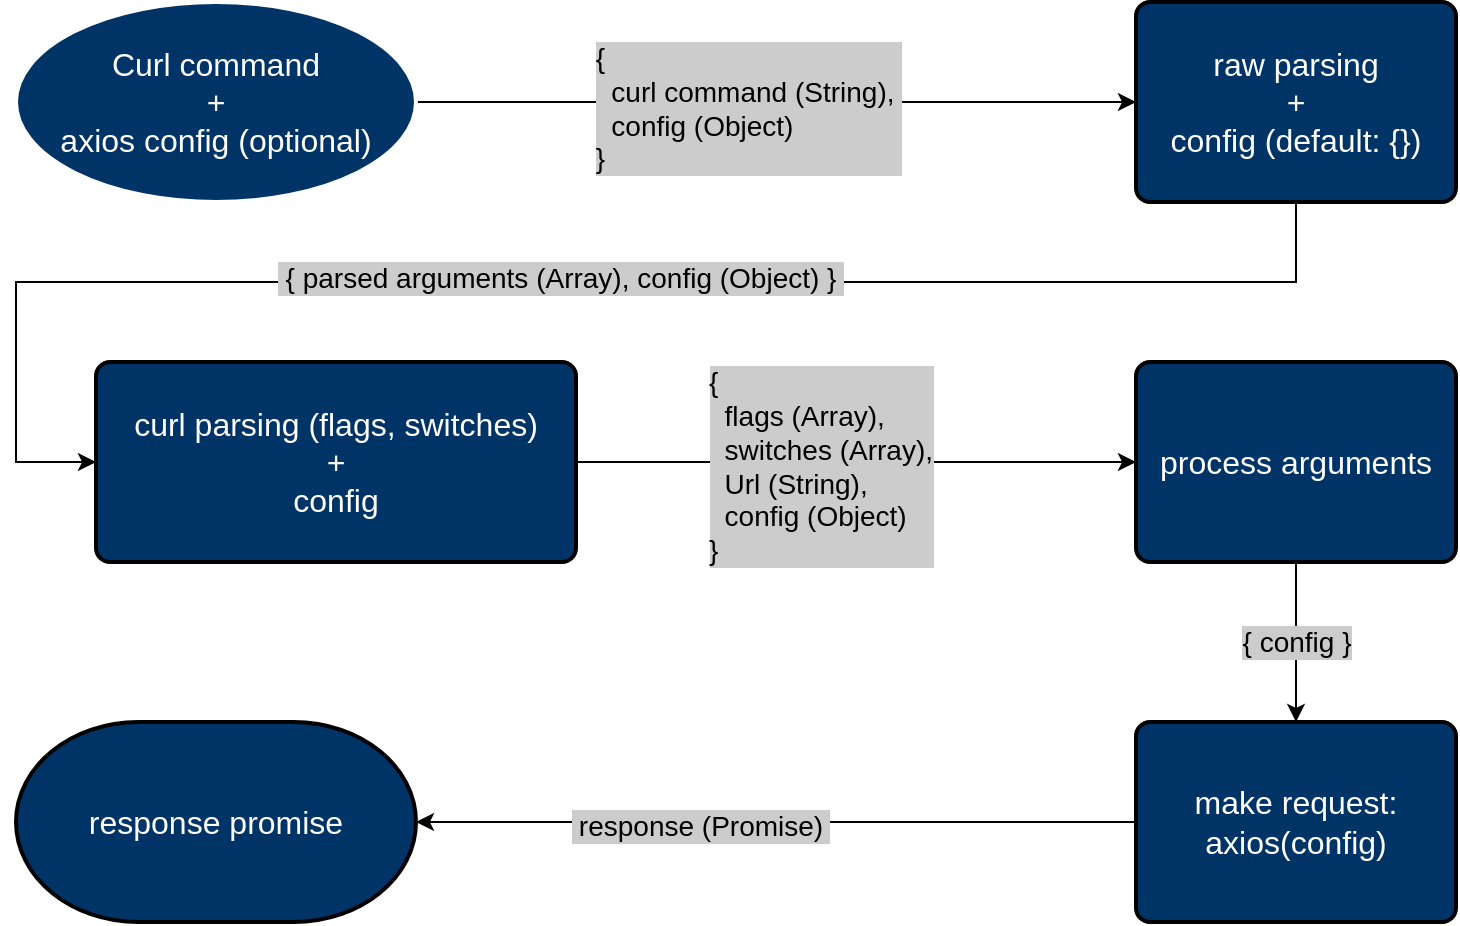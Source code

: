 <mxfile version="10.7.7" type="device"><diagram id="Cbgfg7jI--UiIqL_Xu8Z" name="Page-1"><mxGraphModel dx="775" dy="571" grid="1" gridSize="10" guides="1" tooltips="1" connect="1" arrows="1" fold="1" page="1" pageScale="1" pageWidth="827" pageHeight="583" math="0" shadow="0"><root><mxCell id="0"/><mxCell id="1" parent="0"/><mxCell id="VuAZotF6iuwUzJV1BG5q-3" value="" style="edgeStyle=orthogonalEdgeStyle;rounded=0;orthogonalLoop=1;jettySize=auto;html=1;" parent="1" source="VuAZotF6iuwUzJV1BG5q-1" target="VuAZotF6iuwUzJV1BG5q-2" edge="1"><mxGeometry relative="1" as="geometry"/></mxCell><mxCell id="VuAZotF6iuwUzJV1BG5q-7" value="&lt;div style=&quot;text-align: left&quot;&gt;&lt;span style=&quot;font-size: 14px&quot;&gt;{&amp;nbsp;&lt;/span&gt;&lt;/div&gt;&lt;font style=&quot;font-size: 14px&quot;&gt;&lt;div style=&quot;text-align: left&quot;&gt;&amp;nbsp; curl command (String),&amp;nbsp;&lt;/div&gt;&lt;div style=&quot;text-align: left&quot;&gt;&amp;nbsp; config (Object)&lt;/div&gt;&lt;div style=&quot;text-align: left&quot;&gt;}&amp;nbsp;&lt;/div&gt;&lt;/font&gt;" style="text;html=1;resizable=0;points=[];align=center;verticalAlign=middle;labelBackgroundColor=#CCCCCC;fillColor=#CCCCCC;" parent="VuAZotF6iuwUzJV1BG5q-3" vertex="1" connectable="0"><mxGeometry x="-0.078" y="-3" relative="1" as="geometry"><mxPoint as="offset"/></mxGeometry></mxCell><mxCell id="VuAZotF6iuwUzJV1BG5q-1" value="&lt;font style=&quot;font-size: 16px&quot; color=&quot;#ffffff&quot;&gt;Curl command&lt;br&gt;+&lt;br&gt;axios config (optional)&lt;/font&gt;&lt;br&gt;" style="strokeWidth=2;html=1;shape=mxgraph.flowchart.start_2;whiteSpace=wrap;fillColor=#003366;strokeColor=#FFFFFF;" parent="1" vertex="1"><mxGeometry x="40" y="60" width="200" height="100" as="geometry"/></mxCell><mxCell id="VuAZotF6iuwUzJV1BG5q-16" value="" style="edgeStyle=orthogonalEdgeStyle;rounded=0;orthogonalLoop=1;jettySize=auto;html=1;entryX=0;entryY=0.5;entryDx=0;entryDy=0;" parent="1" source="VuAZotF6iuwUzJV1BG5q-2" target="VuAZotF6iuwUzJV1BG5q-4" edge="1"><mxGeometry relative="1" as="geometry"><Array as="points"><mxPoint x="680" y="200"/><mxPoint x="40" y="200"/><mxPoint x="40" y="290"/></Array></mxGeometry></mxCell><mxCell id="VuAZotF6iuwUzJV1BG5q-17" value="&lt;span&gt;&lt;font style=&quot;font-size: 14px&quot;&gt;&amp;nbsp;{ parsed arguments (Array), config (Object) }&amp;nbsp;&lt;/font&gt;&lt;/span&gt;" style="text;html=1;resizable=0;points=[];align=center;verticalAlign=middle;labelBackgroundColor=#CCCCCC;fillColor=#CCCCCC;" parent="VuAZotF6iuwUzJV1BG5q-16" vertex="1" connectable="0"><mxGeometry x="0.007" y="-2" relative="1" as="geometry"><mxPoint as="offset"/></mxGeometry></mxCell><mxCell id="VuAZotF6iuwUzJV1BG5q-2" value="&lt;font style=&quot;font-size: 16px&quot; color=&quot;#ffffff&quot;&gt;raw parsing&lt;br&gt;+&lt;br&gt;config (default: {})&lt;/font&gt;&lt;br&gt;" style="rounded=1;whiteSpace=wrap;html=1;absoluteArcSize=1;arcSize=14;strokeWidth=2;fillColor=#003366;" parent="1" vertex="1"><mxGeometry x="600" y="60" width="160" height="100" as="geometry"/></mxCell><mxCell id="VuAZotF6iuwUzJV1BG5q-11" value="" style="edgeStyle=orthogonalEdgeStyle;rounded=0;orthogonalLoop=1;jettySize=auto;html=1;entryX=0;entryY=0.5;entryDx=0;entryDy=0;" parent="1" source="VuAZotF6iuwUzJV1BG5q-4" target="VuAZotF6iuwUzJV1BG5q-9" edge="1"><mxGeometry relative="1" as="geometry"><mxPoint x="360" y="300" as="targetPoint"/></mxGeometry></mxCell><mxCell id="VuAZotF6iuwUzJV1BG5q-12" value="&lt;div style=&quot;text-align: left ; font-size: 14px&quot;&gt;&lt;font style=&quot;font-size: 14px&quot;&gt;{&lt;/font&gt;&lt;/div&gt;&lt;div style=&quot;text-align: left ; font-size: 14px&quot;&gt;&lt;font style=&quot;font-size: 14px&quot;&gt;&amp;nbsp; flags (Array),&lt;/font&gt;&lt;/div&gt;&lt;div style=&quot;text-align: left ; font-size: 14px&quot;&gt;&lt;font style=&quot;font-size: 14px&quot;&gt;&amp;nbsp; switches (Array),&lt;/font&gt;&lt;/div&gt;&lt;div style=&quot;text-align: left ; font-size: 14px&quot;&gt;&lt;font style=&quot;font-size: 14px&quot;&gt;&amp;nbsp; Url (String),&amp;nbsp;&lt;/font&gt;&lt;/div&gt;&lt;div style=&quot;text-align: left ; font-size: 14px&quot;&gt;&lt;font style=&quot;font-size: 14px&quot;&gt;&amp;nbsp; config (Object)&lt;/font&gt;&lt;/div&gt;&lt;div style=&quot;text-align: left ; font-size: 14px&quot;&gt;&lt;font style=&quot;font-size: 14px&quot;&gt;}&amp;nbsp;&lt;/font&gt;&lt;/div&gt;" style="text;html=1;resizable=0;points=[];align=center;verticalAlign=middle;labelBackgroundColor=#CCCCCC;labelBorderColor=none;" parent="VuAZotF6iuwUzJV1BG5q-11" vertex="1" connectable="0"><mxGeometry x="-0.001" y="-18" relative="1" as="geometry"><mxPoint x="-18" y="-16" as="offset"/></mxGeometry></mxCell><mxCell id="VuAZotF6iuwUzJV1BG5q-4" value="&lt;font style=&quot;font-size: 16px&quot; color=&quot;#ffffff&quot;&gt;curl parsing (flags, switches)&lt;br&gt;+&lt;br&gt;config&lt;/font&gt;&lt;br&gt;" style="rounded=1;whiteSpace=wrap;html=1;absoluteArcSize=1;arcSize=14;strokeWidth=2;fillColor=#003366;" parent="1" vertex="1"><mxGeometry x="80" y="240" width="240" height="100" as="geometry"/></mxCell><mxCell id="VuAZotF6iuwUzJV1BG5q-18" value="&lt;font style=&quot;font-size: 14px&quot;&gt;{ config }&lt;/font&gt;" style="edgeStyle=orthogonalEdgeStyle;rounded=0;orthogonalLoop=1;jettySize=auto;html=1;labelBackgroundColor=#CCCCCC;" parent="1" source="VuAZotF6iuwUzJV1BG5q-9" target="VuAZotF6iuwUzJV1BG5q-13" edge="1"><mxGeometry relative="1" as="geometry"/></mxCell><mxCell id="VuAZotF6iuwUzJV1BG5q-9" value="&lt;font style=&quot;font-size: 16px&quot; color=&quot;#ffffff&quot;&gt;process arguments&lt;/font&gt;" style="rounded=1;whiteSpace=wrap;html=1;absoluteArcSize=1;arcSize=14;strokeWidth=2;fillColor=#003366;" parent="1" vertex="1"><mxGeometry x="600" y="240" width="160" height="100" as="geometry"/></mxCell><mxCell id="VuAZotF6iuwUzJV1BG5q-21" value="" style="edgeStyle=orthogonalEdgeStyle;rounded=0;orthogonalLoop=1;jettySize=auto;html=1;entryX=1;entryY=0.5;entryDx=0;entryDy=0;entryPerimeter=0;" parent="1" source="VuAZotF6iuwUzJV1BG5q-13" target="VuAZotF6iuwUzJV1BG5q-19" edge="1"><mxGeometry relative="1" as="geometry"><mxPoint x="520" y="470" as="targetPoint"/></mxGeometry></mxCell><mxCell id="VuAZotF6iuwUzJV1BG5q-22" value="&lt;font style=&quot;font-size: 14px&quot;&gt;&amp;nbsp;response (Promise)&amp;nbsp;&lt;/font&gt;" style="text;html=1;resizable=0;points=[];align=center;verticalAlign=middle;labelBackgroundColor=#CCCCCC;" parent="VuAZotF6iuwUzJV1BG5q-21" vertex="1" connectable="0"><mxGeometry x="0.211" y="2" relative="1" as="geometry"><mxPoint as="offset"/></mxGeometry></mxCell><mxCell id="VuAZotF6iuwUzJV1BG5q-13" value="&lt;font style=&quot;font-size: 16px&quot;&gt;&lt;font color=&quot;#ffffff&quot;&gt;make request:&lt;br&gt;axios(config)&lt;/font&gt;&lt;br&gt;&lt;/font&gt;" style="rounded=1;whiteSpace=wrap;html=1;absoluteArcSize=1;arcSize=14;strokeWidth=2;fillColor=#003366;" parent="1" vertex="1"><mxGeometry x="600" y="420" width="160" height="100" as="geometry"/></mxCell><mxCell id="VuAZotF6iuwUzJV1BG5q-19" value="&lt;font style=&quot;font-size: 16px&quot; color=&quot;#ffffff&quot;&gt;response promise&lt;/font&gt;" style="strokeWidth=2;html=1;shape=mxgraph.flowchart.terminator;whiteSpace=wrap;fillColor=#003366;" parent="1" vertex="1"><mxGeometry x="40" y="420" width="200" height="100" as="geometry"/></mxCell></root></mxGraphModel></diagram></mxfile>